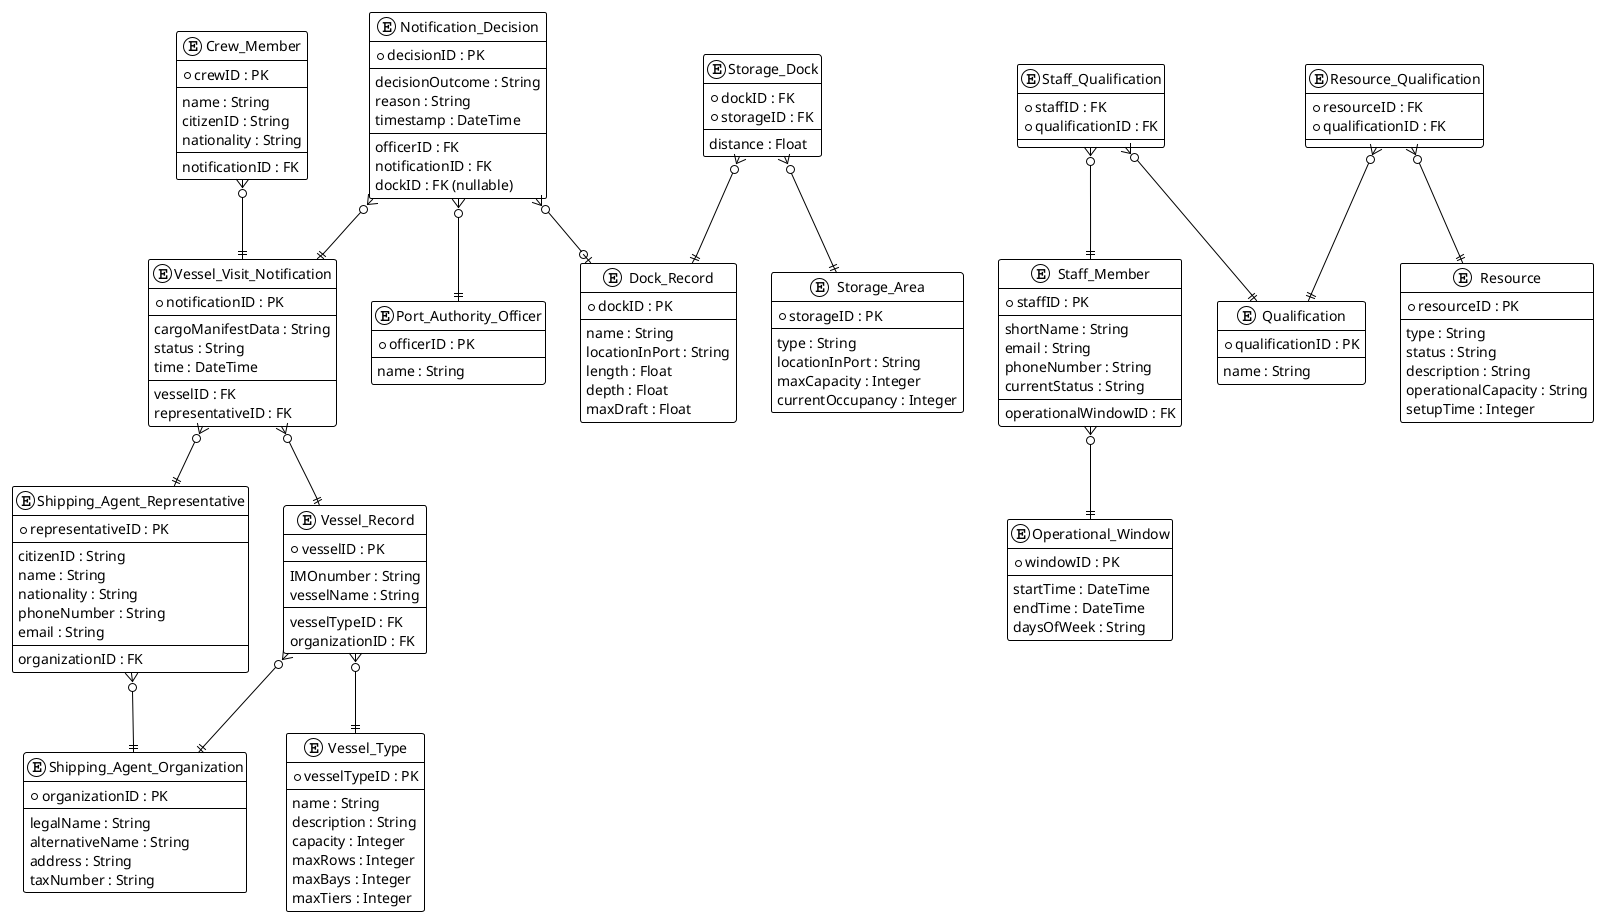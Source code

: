@startuml
!theme plain

entity Port_Authority_Officer {
  * officerID : PK
  --
  name : String
}

entity Vessel_Type {
  * vesselTypeID : PK
  --
  name : String
  description : String
  capacity : Integer
  maxRows : Integer
  maxBays : Integer
  maxTiers : Integer
}

entity Shipping_Agent_Organization {
  * organizationID : PK
  --
  legalName : String
  alternativeName : String
  address : String
  taxNumber : String
}

entity Shipping_Agent_Representative {
  * representativeID : PK
  --
  citizenID : String
  name : String
  nationality : String
  phoneNumber : String
  email : String
  --
  organizationID : FK
}

entity Vessel_Record {
  * vesselID : PK
  --
  IMOnumber : String
  vesselName : String
  --
  vesselTypeID : FK
  organizationID : FK
}

entity Dock_Record {
  * dockID : PK
  --
  name : String
  locationInPort : String
  length : Float
  depth : Float
  maxDraft : Float
}

entity Storage_Area {
  * storageID : PK
  --
  type : String
  locationInPort : String
  maxCapacity : Integer
  currentOccupancy : Integer
}

entity Storage_Dock {
  * dockID : FK
  * storageID : FK
  --
  distance : Float
}

entity Crew_Member {
  * crewID : PK
  --
  name : String
  citizenID : String
  nationality : String
  --
  notificationID : FK
}

entity Vessel_Visit_Notification {
  * notificationID : PK
  --
  cargoManifestData : String
  status : String
  time : DateTime
  --
  vesselID : FK
  representativeID : FK
}

entity Notification_Decision {
  * decisionID : PK
  --
  decisionOutcome : String
  reason : String
  timestamp : DateTime
  --
  officerID : FK
  notificationID : FK
  dockID : FK (nullable)
}

entity Staff_Member {
  * staffID : PK
  --
  shortName : String
  email : String
  phoneNumber : String
  currentStatus : String
  --
  operationalWindowID : FK
}

entity Operational_Window {
  * windowID : PK
  --
  startTime : DateTime
  endTime : DateTime
  daysOfWeek : String
}

entity Qualification {
  * qualificationID : PK
  --
  name : String
}

entity Staff_Qualification {
  * staffID : FK
  * qualificationID : FK
}

entity Resource {
  * resourceID : PK
  --
  type : String
  status : String
  description : String
  operationalCapacity : String
  setupTime : Integer
}

entity Resource_Qualification {
  * resourceID : FK
  * qualificationID : FK
}

' --- Relationships ---
Vessel_Record }o--|| Vessel_Type
Vessel_Record }o--|| Shipping_Agent_Organization
Shipping_Agent_Representative }o--|| Shipping_Agent_Organization
Vessel_Visit_Notification }o--|| Vessel_Record
Vessel_Visit_Notification }o--|| Shipping_Agent_Representative
Crew_Member }o--|| Vessel_Visit_Notification
Notification_Decision }o--|| Vessel_Visit_Notification
Notification_Decision }o--|| Port_Authority_Officer
Notification_Decision }o--o| Dock_Record
Storage_Dock }o--|| Dock_Record
Storage_Dock }o--|| Storage_Area
Staff_Member }o--|| Operational_Window
Staff_Qualification }o--|| Staff_Member
Staff_Qualification }o--|| Qualification
Resource_Qualification }o--|| Resource
Resource_Qualification }o--|| Qualification

@enduml
